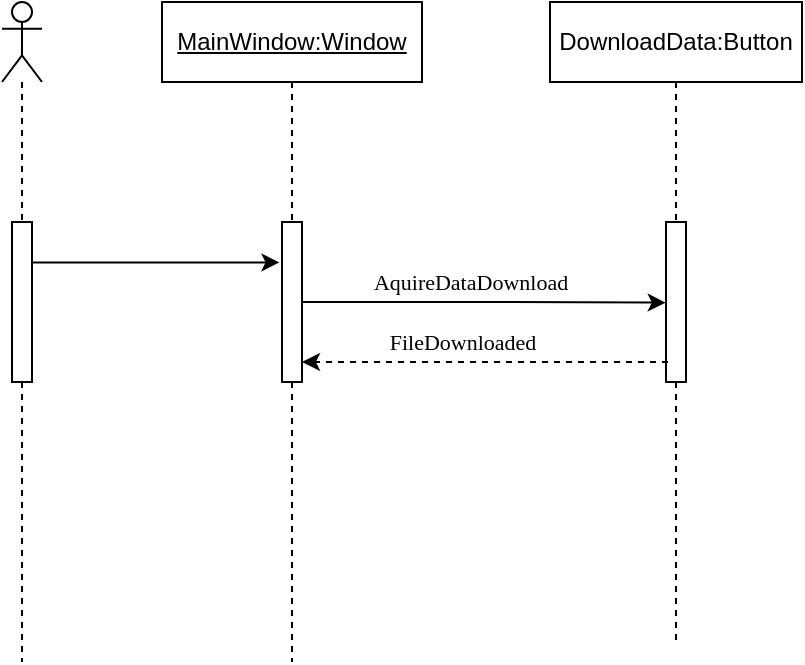 <mxfile version="14.1.8" type="google"><diagram id="ah0sQvw6Kd8y44jjS0pN" name="Page-1"><mxGraphModel dx="1422" dy="791" grid="1" gridSize="10" guides="1" tooltips="1" connect="1" arrows="1" fold="1" page="1" pageScale="1" pageWidth="827" pageHeight="1169" math="0" shadow="0"><root><mxCell id="0"/><mxCell id="1" parent="0"/><mxCell id="la-EDS6uNhZy_lTEMClM-19" value="" style="shape=umlLifeline;participant=umlActor;perimeter=lifelinePerimeter;whiteSpace=wrap;html=1;container=1;collapsible=0;recursiveResize=0;verticalAlign=top;spacingTop=36;outlineConnect=0;" parent="1" vertex="1"><mxGeometry x="90" y="120" width="20" height="330" as="geometry"/></mxCell><mxCell id="la-EDS6uNhZy_lTEMClM-20" value="" style="html=1;points=[];perimeter=orthogonalPerimeter;fontFamily=Verdana;" parent="la-EDS6uNhZy_lTEMClM-19" vertex="1"><mxGeometry x="5" y="110" width="10" height="80" as="geometry"/></mxCell><mxCell id="la-EDS6uNhZy_lTEMClM-24" value="&lt;u&gt;MainWindow:Window&lt;/u&gt;" style="shape=umlLifeline;perimeter=lifelinePerimeter;whiteSpace=wrap;html=1;container=1;collapsible=0;recursiveResize=0;outlineConnect=0;" parent="1" vertex="1"><mxGeometry x="170" y="120" width="130" height="330" as="geometry"/></mxCell><mxCell id="la-EDS6uNhZy_lTEMClM-25" value="" style="edgeStyle=orthogonalEdgeStyle;rounded=0;orthogonalLoop=1;jettySize=auto;html=1;entryX=-0.129;entryY=0.49;entryDx=0;entryDy=0;entryPerimeter=0;" parent="1" edge="1"><mxGeometry relative="1" as="geometry"><mxPoint x="105" y="250.2" as="sourcePoint"/><mxPoint x="228.71" y="250.2" as="targetPoint"/><Array as="points"><mxPoint x="180" y="251"/></Array></mxGeometry></mxCell><mxCell id="la-EDS6uNhZy_lTEMClM-35" style="edgeStyle=orthogonalEdgeStyle;rounded=0;orthogonalLoop=1;jettySize=auto;html=1;entryX=-0.014;entryY=0.504;entryDx=0;entryDy=0;entryPerimeter=0;" parent="1" source="la-EDS6uNhZy_lTEMClM-26" target="la-EDS6uNhZy_lTEMClM-28" edge="1"><mxGeometry relative="1" as="geometry"/></mxCell><mxCell id="la-EDS6uNhZy_lTEMClM-38" value="&lt;font face=&quot;Verdana&quot;&gt;AquireDataDownload&lt;/font&gt;" style="edgeLabel;html=1;align=center;verticalAlign=middle;resizable=0;points=[];" parent="la-EDS6uNhZy_lTEMClM-35" vertex="1" connectable="0"><mxGeometry x="-0.082" relative="1" as="geometry"><mxPoint y="-10.15" as="offset"/></mxGeometry></mxCell><mxCell id="la-EDS6uNhZy_lTEMClM-26" value="" style="html=1;points=[];perimeter=orthogonalPerimeter;fontFamily=Verdana;" parent="1" vertex="1"><mxGeometry x="230" y="230" width="10" height="80" as="geometry"/></mxCell><mxCell id="la-EDS6uNhZy_lTEMClM-27" value="DownloadData:Button" style="shape=umlLifeline;perimeter=lifelinePerimeter;whiteSpace=wrap;html=1;container=1;collapsible=0;recursiveResize=0;outlineConnect=0;" parent="1" vertex="1"><mxGeometry x="364" y="120" width="126" height="320" as="geometry"/></mxCell><mxCell id="la-EDS6uNhZy_lTEMClM-28" value="" style="html=1;points=[];perimeter=orthogonalPerimeter;" parent="la-EDS6uNhZy_lTEMClM-27" vertex="1"><mxGeometry x="58" y="110" width="10" height="80" as="geometry"/></mxCell><mxCell id="la-EDS6uNhZy_lTEMClM-37" style="edgeStyle=orthogonalEdgeStyle;rounded=0;orthogonalLoop=1;jettySize=auto;html=1;entryX=1;entryY=0.875;entryDx=0;entryDy=0;entryPerimeter=0;exitX=0.1;exitY=0.875;exitDx=0;exitDy=0;exitPerimeter=0;dashed=1;" parent="1" source="la-EDS6uNhZy_lTEMClM-28" target="la-EDS6uNhZy_lTEMClM-26" edge="1"><mxGeometry relative="1" as="geometry"/></mxCell><mxCell id="la-EDS6uNhZy_lTEMClM-39" value="&lt;font face=&quot;Verdana&quot;&gt;FileDownloaded&lt;/font&gt;" style="edgeLabel;html=1;align=center;verticalAlign=middle;resizable=0;points=[];" parent="la-EDS6uNhZy_lTEMClM-37" vertex="1" connectable="0"><mxGeometry x="-0.169" y="-2" relative="1" as="geometry"><mxPoint x="-27" y="-8" as="offset"/></mxGeometry></mxCell></root></mxGraphModel></diagram></mxfile>